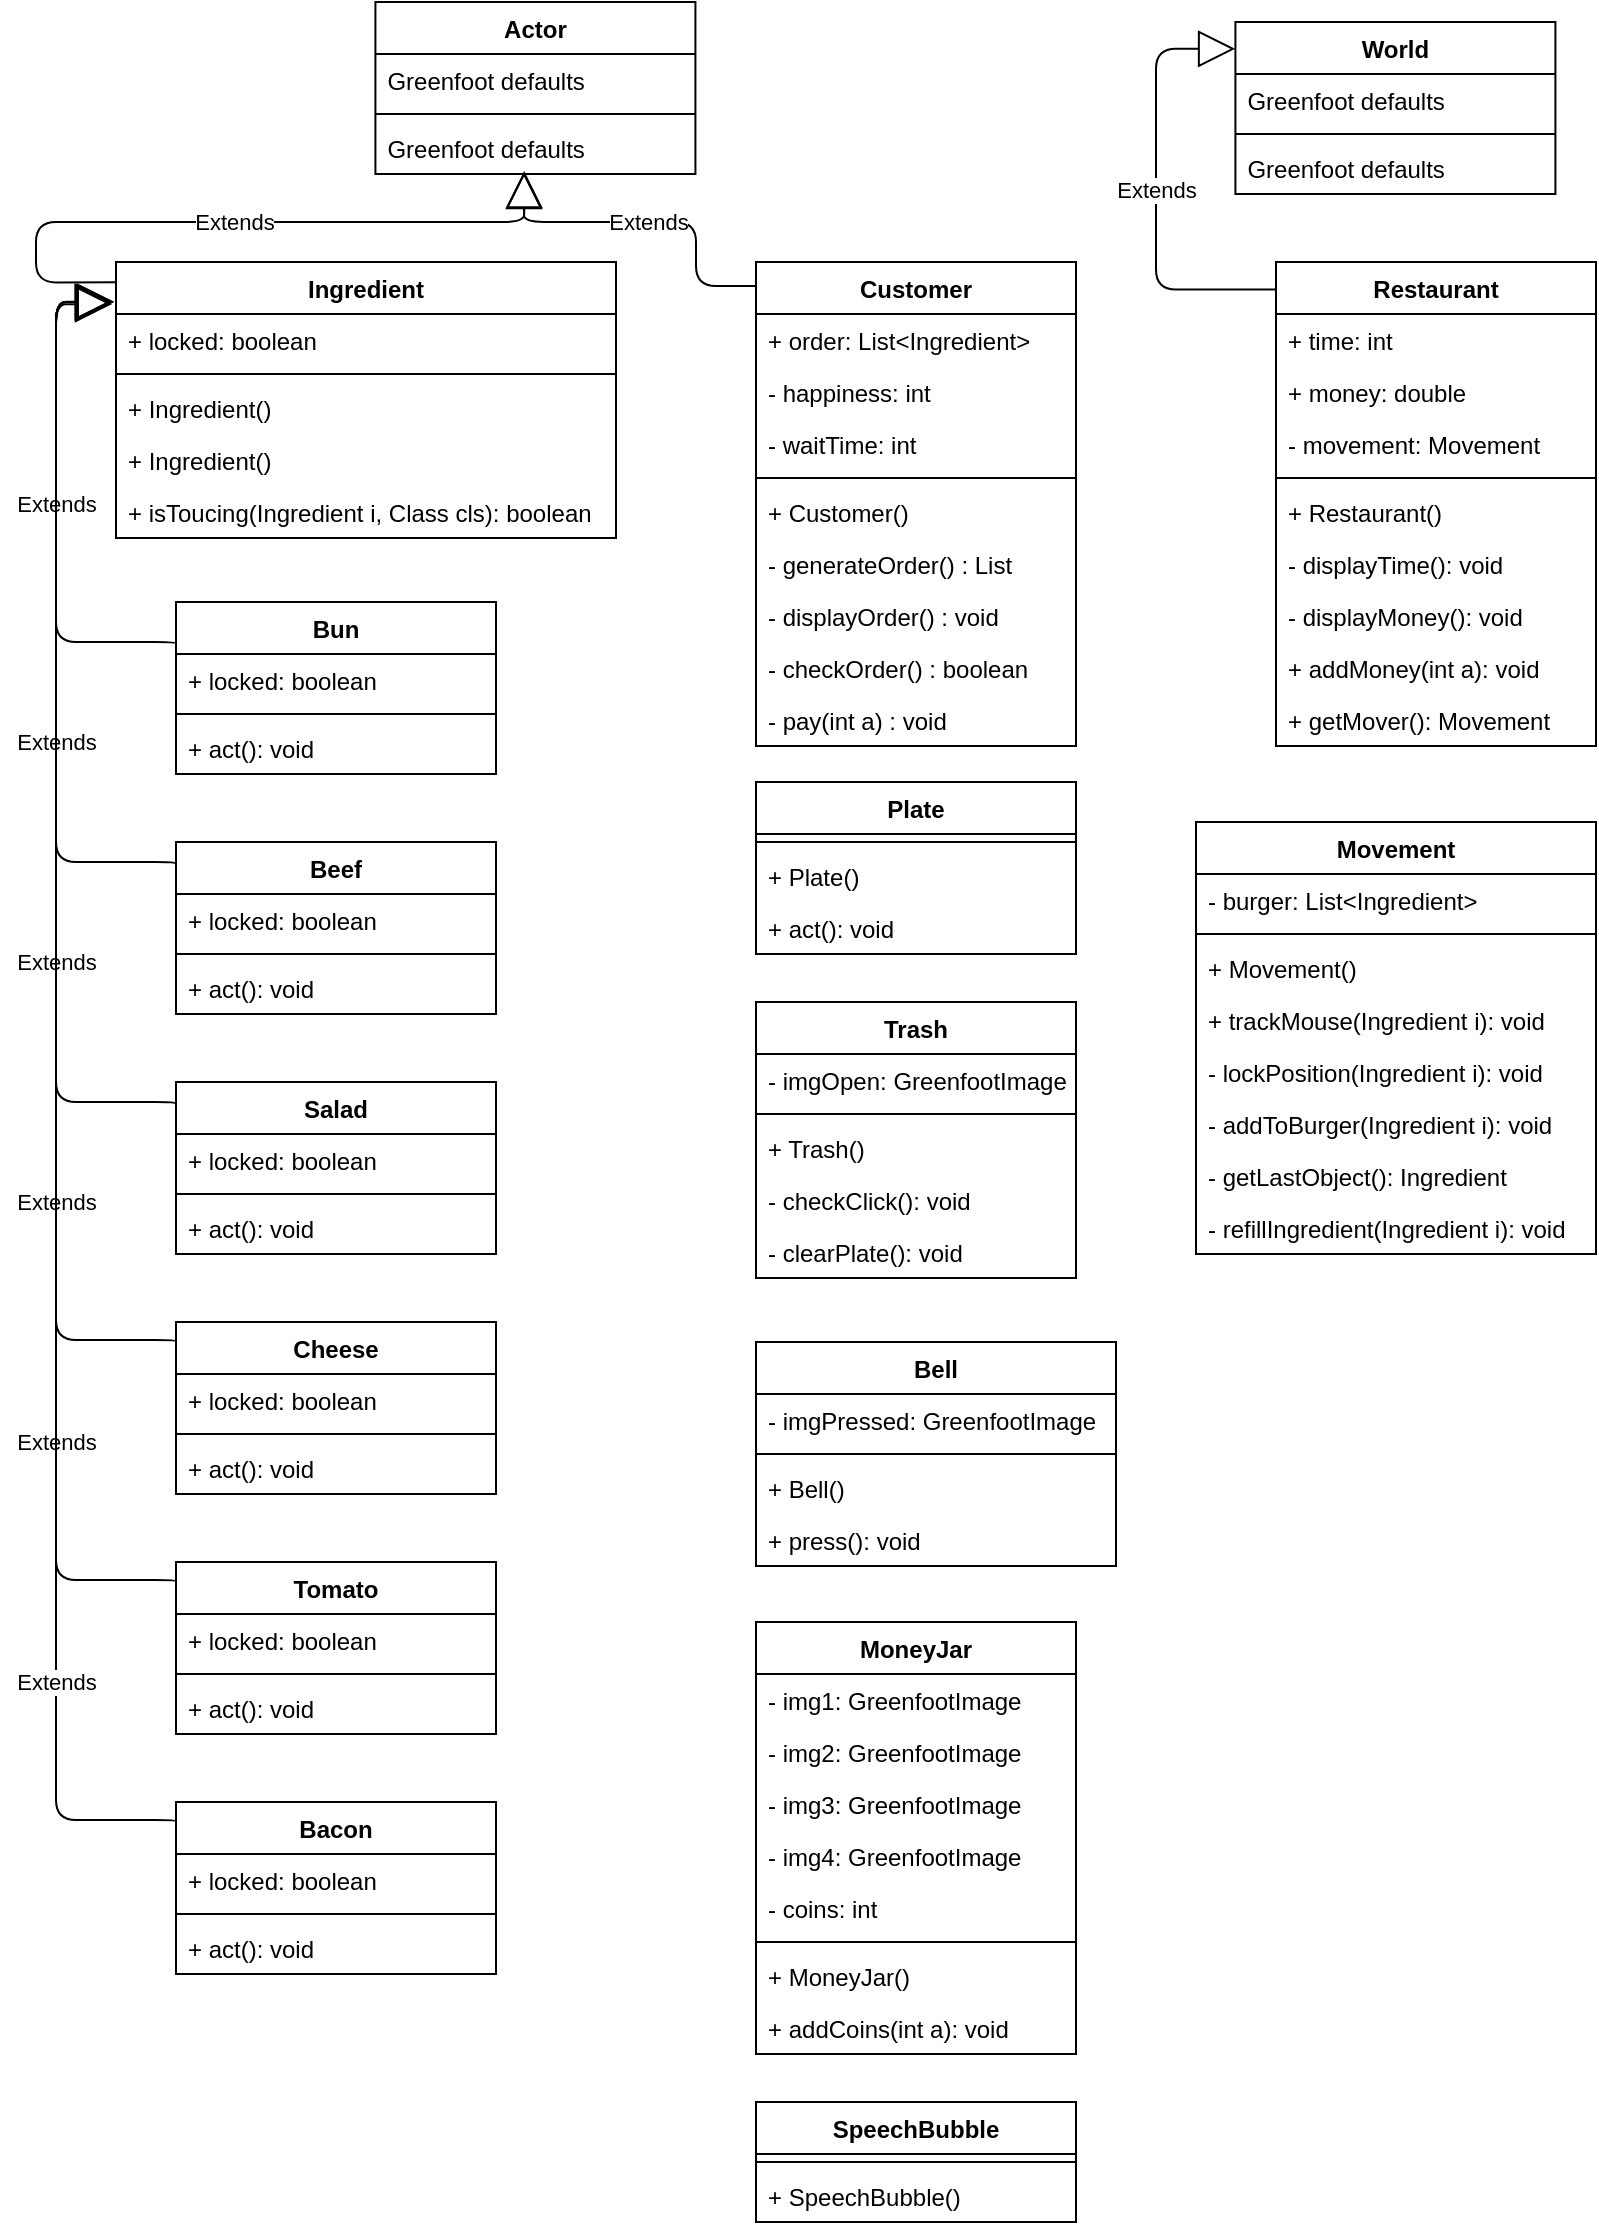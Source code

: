 <mxfile version="12.4.2" type="device" pages="1"><diagram name="Page-1" id="c4acf3e9-155e-7222-9cf6-157b1a14988f"><mxGraphModel dx="1662" dy="814" grid="1" gridSize="10" guides="1" tooltips="1" connect="1" arrows="1" fold="1" page="1" pageScale="1" pageWidth="827" pageHeight="1169" background="#ffffff" math="0" shadow="0"><root><mxCell id="0"/><mxCell id="1" parent="0"/><mxCell id="tEHOVPsxoqMVs1OEsCAl-1" value="Ingredient" style="swimlane;fontStyle=1;align=center;verticalAlign=top;childLayout=stackLayout;horizontal=1;startSize=26;horizontalStack=0;resizeParent=1;resizeParentMax=0;resizeLast=0;collapsible=1;marginBottom=0;" parent="1" vertex="1"><mxGeometry x="60" y="160" width="250" height="138" as="geometry"/></mxCell><mxCell id="tEHOVPsxoqMVs1OEsCAl-2" value="+ locked: boolean" style="text;strokeColor=none;fillColor=none;align=left;verticalAlign=top;spacingLeft=4;spacingRight=4;overflow=hidden;rotatable=0;points=[[0,0.5],[1,0.5]];portConstraint=eastwest;" parent="tEHOVPsxoqMVs1OEsCAl-1" vertex="1"><mxGeometry y="26" width="250" height="26" as="geometry"/></mxCell><mxCell id="tEHOVPsxoqMVs1OEsCAl-3" value="" style="line;strokeWidth=1;fillColor=none;align=left;verticalAlign=middle;spacingTop=-1;spacingLeft=3;spacingRight=3;rotatable=0;labelPosition=right;points=[];portConstraint=eastwest;" parent="tEHOVPsxoqMVs1OEsCAl-1" vertex="1"><mxGeometry y="52" width="250" height="8" as="geometry"/></mxCell><mxCell id="hUETV1EkxA74WS0AEv46-11" value="+ Ingredient()" style="text;strokeColor=none;fillColor=none;align=left;verticalAlign=top;spacingLeft=4;spacingRight=4;overflow=hidden;rotatable=0;points=[[0,0.5],[1,0.5]];portConstraint=eastwest;" vertex="1" parent="tEHOVPsxoqMVs1OEsCAl-1"><mxGeometry y="60" width="250" height="26" as="geometry"/></mxCell><mxCell id="tEHOVPsxoqMVs1OEsCAl-116" value="+ Ingredient()" style="text;strokeColor=none;fillColor=none;align=left;verticalAlign=top;spacingLeft=4;spacingRight=4;overflow=hidden;rotatable=0;points=[[0,0.5],[1,0.5]];portConstraint=eastwest;" parent="tEHOVPsxoqMVs1OEsCAl-1" vertex="1"><mxGeometry y="86" width="250" height="26" as="geometry"/></mxCell><mxCell id="tEHOVPsxoqMVs1OEsCAl-4" value="+ isToucing(Ingredient i, Class cls): boolean" style="text;strokeColor=none;fillColor=none;align=left;verticalAlign=top;spacingLeft=4;spacingRight=4;overflow=hidden;rotatable=0;points=[[0,0.5],[1,0.5]];portConstraint=eastwest;" parent="tEHOVPsxoqMVs1OEsCAl-1" vertex="1"><mxGeometry y="112" width="250" height="26" as="geometry"/></mxCell><mxCell id="tEHOVPsxoqMVs1OEsCAl-5" value="Actor" style="swimlane;fontStyle=1;align=center;verticalAlign=top;childLayout=stackLayout;horizontal=1;startSize=26;horizontalStack=0;resizeParent=1;resizeParentMax=0;resizeLast=0;collapsible=1;marginBottom=0;" parent="1" vertex="1"><mxGeometry x="189.71" y="30" width="160" height="86" as="geometry"/></mxCell><mxCell id="tEHOVPsxoqMVs1OEsCAl-6" value="Greenfoot defaults" style="text;strokeColor=none;fillColor=none;align=left;verticalAlign=top;spacingLeft=4;spacingRight=4;overflow=hidden;rotatable=0;points=[[0,0.5],[1,0.5]];portConstraint=eastwest;" parent="tEHOVPsxoqMVs1OEsCAl-5" vertex="1"><mxGeometry y="26" width="160" height="26" as="geometry"/></mxCell><mxCell id="tEHOVPsxoqMVs1OEsCAl-7" value="" style="line;strokeWidth=1;fillColor=none;align=left;verticalAlign=middle;spacingTop=-1;spacingLeft=3;spacingRight=3;rotatable=0;labelPosition=right;points=[];portConstraint=eastwest;" parent="tEHOVPsxoqMVs1OEsCAl-5" vertex="1"><mxGeometry y="52" width="160" height="8" as="geometry"/></mxCell><mxCell id="tEHOVPsxoqMVs1OEsCAl-8" value="Greenfoot defaults" style="text;strokeColor=none;fillColor=none;align=left;verticalAlign=top;spacingLeft=4;spacingRight=4;overflow=hidden;rotatable=0;points=[[0,0.5],[1,0.5]];portConstraint=eastwest;" parent="tEHOVPsxoqMVs1OEsCAl-5" vertex="1"><mxGeometry y="60" width="160" height="26" as="geometry"/></mxCell><mxCell id="tEHOVPsxoqMVs1OEsCAl-10" value="Bun" style="swimlane;fontStyle=1;align=center;verticalAlign=top;childLayout=stackLayout;horizontal=1;startSize=26;horizontalStack=0;resizeParent=1;resizeParentMax=0;resizeLast=0;collapsible=1;marginBottom=0;" parent="1" vertex="1"><mxGeometry x="90.0" y="330" width="160" height="86" as="geometry"/></mxCell><mxCell id="tEHOVPsxoqMVs1OEsCAl-117" value="+ locked: boolean" style="text;strokeColor=none;fillColor=none;align=left;verticalAlign=top;spacingLeft=4;spacingRight=4;overflow=hidden;rotatable=0;points=[[0,0.5],[1,0.5]];portConstraint=eastwest;" parent="tEHOVPsxoqMVs1OEsCAl-10" vertex="1"><mxGeometry y="26" width="160" height="26" as="geometry"/></mxCell><mxCell id="tEHOVPsxoqMVs1OEsCAl-12" value="" style="line;strokeWidth=1;fillColor=none;align=left;verticalAlign=middle;spacingTop=-1;spacingLeft=3;spacingRight=3;rotatable=0;labelPosition=right;points=[];portConstraint=eastwest;" parent="tEHOVPsxoqMVs1OEsCAl-10" vertex="1"><mxGeometry y="52" width="160" height="8" as="geometry"/></mxCell><mxCell id="tEHOVPsxoqMVs1OEsCAl-13" value="+ act(): void" style="text;strokeColor=none;fillColor=none;align=left;verticalAlign=top;spacingLeft=4;spacingRight=4;overflow=hidden;rotatable=0;points=[[0,0.5],[1,0.5]];portConstraint=eastwest;" parent="tEHOVPsxoqMVs1OEsCAl-10" vertex="1"><mxGeometry y="60" width="160" height="26" as="geometry"/></mxCell><mxCell id="tEHOVPsxoqMVs1OEsCAl-14" value="Beef" style="swimlane;fontStyle=1;align=center;verticalAlign=top;childLayout=stackLayout;horizontal=1;startSize=26;horizontalStack=0;resizeParent=1;resizeParentMax=0;resizeLast=0;collapsible=1;marginBottom=0;" parent="1" vertex="1"><mxGeometry x="90.0" y="450" width="160" height="86" as="geometry"/></mxCell><mxCell id="tEHOVPsxoqMVs1OEsCAl-118" value="+ locked: boolean" style="text;strokeColor=none;fillColor=none;align=left;verticalAlign=top;spacingLeft=4;spacingRight=4;overflow=hidden;rotatable=0;points=[[0,0.5],[1,0.5]];portConstraint=eastwest;" parent="tEHOVPsxoqMVs1OEsCAl-14" vertex="1"><mxGeometry y="26" width="160" height="26" as="geometry"/></mxCell><mxCell id="tEHOVPsxoqMVs1OEsCAl-16" value="" style="line;strokeWidth=1;fillColor=none;align=left;verticalAlign=middle;spacingTop=-1;spacingLeft=3;spacingRight=3;rotatable=0;labelPosition=right;points=[];portConstraint=eastwest;" parent="tEHOVPsxoqMVs1OEsCAl-14" vertex="1"><mxGeometry y="52" width="160" height="8" as="geometry"/></mxCell><mxCell id="tEHOVPsxoqMVs1OEsCAl-17" value="+ act(): void" style="text;strokeColor=none;fillColor=none;align=left;verticalAlign=top;spacingLeft=4;spacingRight=4;overflow=hidden;rotatable=0;points=[[0,0.5],[1,0.5]];portConstraint=eastwest;" parent="tEHOVPsxoqMVs1OEsCAl-14" vertex="1"><mxGeometry y="60" width="160" height="26" as="geometry"/></mxCell><mxCell id="tEHOVPsxoqMVs1OEsCAl-18" value="Tomato" style="swimlane;fontStyle=1;align=center;verticalAlign=top;childLayout=stackLayout;horizontal=1;startSize=26;horizontalStack=0;resizeParent=1;resizeParentMax=0;resizeLast=0;collapsible=1;marginBottom=0;" parent="1" vertex="1"><mxGeometry x="90.0" y="810" width="160" height="86" as="geometry"/></mxCell><mxCell id="tEHOVPsxoqMVs1OEsCAl-121" value="+ locked: boolean" style="text;strokeColor=none;fillColor=none;align=left;verticalAlign=top;spacingLeft=4;spacingRight=4;overflow=hidden;rotatable=0;points=[[0,0.5],[1,0.5]];portConstraint=eastwest;" parent="tEHOVPsxoqMVs1OEsCAl-18" vertex="1"><mxGeometry y="26" width="160" height="26" as="geometry"/></mxCell><mxCell id="tEHOVPsxoqMVs1OEsCAl-20" value="" style="line;strokeWidth=1;fillColor=none;align=left;verticalAlign=middle;spacingTop=-1;spacingLeft=3;spacingRight=3;rotatable=0;labelPosition=right;points=[];portConstraint=eastwest;" parent="tEHOVPsxoqMVs1OEsCAl-18" vertex="1"><mxGeometry y="52" width="160" height="8" as="geometry"/></mxCell><mxCell id="tEHOVPsxoqMVs1OEsCAl-21" value="+ act(): void" style="text;strokeColor=none;fillColor=none;align=left;verticalAlign=top;spacingLeft=4;spacingRight=4;overflow=hidden;rotatable=0;points=[[0,0.5],[1,0.5]];portConstraint=eastwest;" parent="tEHOVPsxoqMVs1OEsCAl-18" vertex="1"><mxGeometry y="60" width="160" height="26" as="geometry"/></mxCell><mxCell id="tEHOVPsxoqMVs1OEsCAl-22" value="Salad" style="swimlane;fontStyle=1;align=center;verticalAlign=top;childLayout=stackLayout;horizontal=1;startSize=26;horizontalStack=0;resizeParent=1;resizeParentMax=0;resizeLast=0;collapsible=1;marginBottom=0;" parent="1" vertex="1"><mxGeometry x="90.0" y="570" width="160" height="86" as="geometry"/></mxCell><mxCell id="tEHOVPsxoqMVs1OEsCAl-119" value="+ locked: boolean" style="text;strokeColor=none;fillColor=none;align=left;verticalAlign=top;spacingLeft=4;spacingRight=4;overflow=hidden;rotatable=0;points=[[0,0.5],[1,0.5]];portConstraint=eastwest;" parent="tEHOVPsxoqMVs1OEsCAl-22" vertex="1"><mxGeometry y="26" width="160" height="26" as="geometry"/></mxCell><mxCell id="tEHOVPsxoqMVs1OEsCAl-24" value="" style="line;strokeWidth=1;fillColor=none;align=left;verticalAlign=middle;spacingTop=-1;spacingLeft=3;spacingRight=3;rotatable=0;labelPosition=right;points=[];portConstraint=eastwest;" parent="tEHOVPsxoqMVs1OEsCAl-22" vertex="1"><mxGeometry y="52" width="160" height="8" as="geometry"/></mxCell><mxCell id="tEHOVPsxoqMVs1OEsCAl-25" value="+ act(): void" style="text;strokeColor=none;fillColor=none;align=left;verticalAlign=top;spacingLeft=4;spacingRight=4;overflow=hidden;rotatable=0;points=[[0,0.5],[1,0.5]];portConstraint=eastwest;" parent="tEHOVPsxoqMVs1OEsCAl-22" vertex="1"><mxGeometry y="60" width="160" height="26" as="geometry"/></mxCell><mxCell id="tEHOVPsxoqMVs1OEsCAl-26" value="Cheese" style="swimlane;fontStyle=1;align=center;verticalAlign=top;childLayout=stackLayout;horizontal=1;startSize=26;horizontalStack=0;resizeParent=1;resizeParentMax=0;resizeLast=0;collapsible=1;marginBottom=0;" parent="1" vertex="1"><mxGeometry x="90.0" y="690" width="160" height="86" as="geometry"/></mxCell><mxCell id="tEHOVPsxoqMVs1OEsCAl-120" value="+ locked: boolean" style="text;strokeColor=none;fillColor=none;align=left;verticalAlign=top;spacingLeft=4;spacingRight=4;overflow=hidden;rotatable=0;points=[[0,0.5],[1,0.5]];portConstraint=eastwest;" parent="tEHOVPsxoqMVs1OEsCAl-26" vertex="1"><mxGeometry y="26" width="160" height="26" as="geometry"/></mxCell><mxCell id="tEHOVPsxoqMVs1OEsCAl-28" value="" style="line;strokeWidth=1;fillColor=none;align=left;verticalAlign=middle;spacingTop=-1;spacingLeft=3;spacingRight=3;rotatable=0;labelPosition=right;points=[];portConstraint=eastwest;" parent="tEHOVPsxoqMVs1OEsCAl-26" vertex="1"><mxGeometry y="52" width="160" height="8" as="geometry"/></mxCell><mxCell id="tEHOVPsxoqMVs1OEsCAl-29" value="+ act(): void" style="text;strokeColor=none;fillColor=none;align=left;verticalAlign=top;spacingLeft=4;spacingRight=4;overflow=hidden;rotatable=0;points=[[0,0.5],[1,0.5]];portConstraint=eastwest;" parent="tEHOVPsxoqMVs1OEsCAl-26" vertex="1"><mxGeometry y="60" width="160" height="26" as="geometry"/></mxCell><mxCell id="tEHOVPsxoqMVs1OEsCAl-30" value="Bacon" style="swimlane;fontStyle=1;align=center;verticalAlign=top;childLayout=stackLayout;horizontal=1;startSize=26;horizontalStack=0;resizeParent=1;resizeParentMax=0;resizeLast=0;collapsible=1;marginBottom=0;" parent="1" vertex="1"><mxGeometry x="90.0" y="930" width="160" height="86" as="geometry"/></mxCell><mxCell id="tEHOVPsxoqMVs1OEsCAl-122" value="+ locked: boolean" style="text;strokeColor=none;fillColor=none;align=left;verticalAlign=top;spacingLeft=4;spacingRight=4;overflow=hidden;rotatable=0;points=[[0,0.5],[1,0.5]];portConstraint=eastwest;" parent="tEHOVPsxoqMVs1OEsCAl-30" vertex="1"><mxGeometry y="26" width="160" height="26" as="geometry"/></mxCell><mxCell id="tEHOVPsxoqMVs1OEsCAl-32" value="" style="line;strokeWidth=1;fillColor=none;align=left;verticalAlign=middle;spacingTop=-1;spacingLeft=3;spacingRight=3;rotatable=0;labelPosition=right;points=[];portConstraint=eastwest;" parent="tEHOVPsxoqMVs1OEsCAl-30" vertex="1"><mxGeometry y="52" width="160" height="8" as="geometry"/></mxCell><mxCell id="tEHOVPsxoqMVs1OEsCAl-33" value="+ act(): void" style="text;strokeColor=none;fillColor=none;align=left;verticalAlign=top;spacingLeft=4;spacingRight=4;overflow=hidden;rotatable=0;points=[[0,0.5],[1,0.5]];portConstraint=eastwest;" parent="tEHOVPsxoqMVs1OEsCAl-30" vertex="1"><mxGeometry y="60" width="160" height="26" as="geometry"/></mxCell><mxCell id="tEHOVPsxoqMVs1OEsCAl-44" value="World" style="swimlane;fontStyle=1;align=center;verticalAlign=top;childLayout=stackLayout;horizontal=1;startSize=26;horizontalStack=0;resizeParent=1;resizeParentMax=0;resizeLast=0;collapsible=1;marginBottom=0;" parent="1" vertex="1"><mxGeometry x="619.71" y="40" width="160" height="86" as="geometry"/></mxCell><mxCell id="tEHOVPsxoqMVs1OEsCAl-45" value="Greenfoot defaults" style="text;strokeColor=none;fillColor=none;align=left;verticalAlign=top;spacingLeft=4;spacingRight=4;overflow=hidden;rotatable=0;points=[[0,0.5],[1,0.5]];portConstraint=eastwest;" parent="tEHOVPsxoqMVs1OEsCAl-44" vertex="1"><mxGeometry y="26" width="160" height="26" as="geometry"/></mxCell><mxCell id="tEHOVPsxoqMVs1OEsCAl-46" value="" style="line;strokeWidth=1;fillColor=none;align=left;verticalAlign=middle;spacingTop=-1;spacingLeft=3;spacingRight=3;rotatable=0;labelPosition=right;points=[];portConstraint=eastwest;" parent="tEHOVPsxoqMVs1OEsCAl-44" vertex="1"><mxGeometry y="52" width="160" height="8" as="geometry"/></mxCell><mxCell id="tEHOVPsxoqMVs1OEsCAl-47" value="Greenfoot defaults" style="text;strokeColor=none;fillColor=none;align=left;verticalAlign=top;spacingLeft=4;spacingRight=4;overflow=hidden;rotatable=0;points=[[0,0.5],[1,0.5]];portConstraint=eastwest;" parent="tEHOVPsxoqMVs1OEsCAl-44" vertex="1"><mxGeometry y="60" width="160" height="26" as="geometry"/></mxCell><mxCell id="tEHOVPsxoqMVs1OEsCAl-48" value="Restaurant" style="swimlane;fontStyle=1;align=center;verticalAlign=top;childLayout=stackLayout;horizontal=1;startSize=26;horizontalStack=0;resizeParent=1;resizeParentMax=0;resizeLast=0;collapsible=1;marginBottom=0;" parent="1" vertex="1"><mxGeometry x="640" y="160" width="160" height="242" as="geometry"/></mxCell><mxCell id="tEHOVPsxoqMVs1OEsCAl-49" value="+ time: int" style="text;strokeColor=none;fillColor=none;align=left;verticalAlign=top;spacingLeft=4;spacingRight=4;overflow=hidden;rotatable=0;points=[[0,0.5],[1,0.5]];portConstraint=eastwest;" parent="tEHOVPsxoqMVs1OEsCAl-48" vertex="1"><mxGeometry y="26" width="160" height="26" as="geometry"/></mxCell><mxCell id="tEHOVPsxoqMVs1OEsCAl-97" value="+ money: double" style="text;strokeColor=none;fillColor=none;align=left;verticalAlign=top;spacingLeft=4;spacingRight=4;overflow=hidden;rotatable=0;points=[[0,0.5],[1,0.5]];portConstraint=eastwest;" parent="tEHOVPsxoqMVs1OEsCAl-48" vertex="1"><mxGeometry y="52" width="160" height="26" as="geometry"/></mxCell><mxCell id="tEHOVPsxoqMVs1OEsCAl-107" value="- movement: Movement" style="text;strokeColor=none;fillColor=none;align=left;verticalAlign=top;spacingLeft=4;spacingRight=4;overflow=hidden;rotatable=0;points=[[0,0.5],[1,0.5]];portConstraint=eastwest;" parent="tEHOVPsxoqMVs1OEsCAl-48" vertex="1"><mxGeometry y="78" width="160" height="26" as="geometry"/></mxCell><mxCell id="tEHOVPsxoqMVs1OEsCAl-50" value="" style="line;strokeWidth=1;fillColor=none;align=left;verticalAlign=middle;spacingTop=-1;spacingLeft=3;spacingRight=3;rotatable=0;labelPosition=right;points=[];portConstraint=eastwest;" parent="tEHOVPsxoqMVs1OEsCAl-48" vertex="1"><mxGeometry y="104" width="160" height="8" as="geometry"/></mxCell><mxCell id="tEHOVPsxoqMVs1OEsCAl-106" value="+ Restaurant()" style="text;strokeColor=none;fillColor=none;align=left;verticalAlign=top;spacingLeft=4;spacingRight=4;overflow=hidden;rotatable=0;points=[[0,0.5],[1,0.5]];portConstraint=eastwest;" parent="tEHOVPsxoqMVs1OEsCAl-48" vertex="1"><mxGeometry y="112" width="160" height="26" as="geometry"/></mxCell><mxCell id="tEHOVPsxoqMVs1OEsCAl-51" value="- displayTime(): void" style="text;strokeColor=none;fillColor=none;align=left;verticalAlign=top;spacingLeft=4;spacingRight=4;overflow=hidden;rotatable=0;points=[[0,0.5],[1,0.5]];portConstraint=eastwest;" parent="tEHOVPsxoqMVs1OEsCAl-48" vertex="1"><mxGeometry y="138" width="160" height="26" as="geometry"/></mxCell><mxCell id="tEHOVPsxoqMVs1OEsCAl-100" value="- displayMoney(): void" style="text;strokeColor=none;fillColor=none;align=left;verticalAlign=top;spacingLeft=4;spacingRight=4;overflow=hidden;rotatable=0;points=[[0,0.5],[1,0.5]];portConstraint=eastwest;" parent="tEHOVPsxoqMVs1OEsCAl-48" vertex="1"><mxGeometry y="164" width="160" height="26" as="geometry"/></mxCell><mxCell id="tEHOVPsxoqMVs1OEsCAl-98" value="+ addMoney(int a): void" style="text;strokeColor=none;fillColor=none;align=left;verticalAlign=top;spacingLeft=4;spacingRight=4;overflow=hidden;rotatable=0;points=[[0,0.5],[1,0.5]];portConstraint=eastwest;" parent="tEHOVPsxoqMVs1OEsCAl-48" vertex="1"><mxGeometry y="190" width="160" height="26" as="geometry"/></mxCell><mxCell id="tEHOVPsxoqMVs1OEsCAl-123" value="+ getMover(): Movement" style="text;strokeColor=none;fillColor=none;align=left;verticalAlign=top;spacingLeft=4;spacingRight=4;overflow=hidden;rotatable=0;points=[[0,0.5],[1,0.5]];portConstraint=eastwest;" parent="tEHOVPsxoqMVs1OEsCAl-48" vertex="1"><mxGeometry y="216" width="160" height="26" as="geometry"/></mxCell><mxCell id="tEHOVPsxoqMVs1OEsCAl-53" value="Movement" style="swimlane;fontStyle=1;align=center;verticalAlign=top;childLayout=stackLayout;horizontal=1;startSize=26;horizontalStack=0;resizeParent=1;resizeParentMax=0;resizeLast=0;collapsible=1;marginBottom=0;" parent="1" vertex="1"><mxGeometry x="600" y="440" width="200" height="216" as="geometry"/></mxCell><mxCell id="tEHOVPsxoqMVs1OEsCAl-54" value="- burger: List&lt;Ingredient&gt;" style="text;strokeColor=none;fillColor=none;align=left;verticalAlign=top;spacingLeft=4;spacingRight=4;overflow=hidden;rotatable=0;points=[[0,0.5],[1,0.5]];portConstraint=eastwest;" parent="tEHOVPsxoqMVs1OEsCAl-53" vertex="1"><mxGeometry y="26" width="200" height="26" as="geometry"/></mxCell><mxCell id="tEHOVPsxoqMVs1OEsCAl-55" value="" style="line;strokeWidth=1;fillColor=none;align=left;verticalAlign=middle;spacingTop=-1;spacingLeft=3;spacingRight=3;rotatable=0;labelPosition=right;points=[];portConstraint=eastwest;" parent="tEHOVPsxoqMVs1OEsCAl-53" vertex="1"><mxGeometry y="52" width="200" height="8" as="geometry"/></mxCell><mxCell id="tEHOVPsxoqMVs1OEsCAl-105" value="+ Movement()" style="text;strokeColor=none;fillColor=none;align=left;verticalAlign=top;spacingLeft=4;spacingRight=4;overflow=hidden;rotatable=0;points=[[0,0.5],[1,0.5]];portConstraint=eastwest;" parent="tEHOVPsxoqMVs1OEsCAl-53" vertex="1"><mxGeometry y="60" width="200" height="26" as="geometry"/></mxCell><mxCell id="tEHOVPsxoqMVs1OEsCAl-56" value="+ trackMouse(Ingredient i): void" style="text;strokeColor=none;fillColor=none;align=left;verticalAlign=top;spacingLeft=4;spacingRight=4;overflow=hidden;rotatable=0;points=[[0,0.5],[1,0.5]];portConstraint=eastwest;" parent="tEHOVPsxoqMVs1OEsCAl-53" vertex="1"><mxGeometry y="86" width="200" height="26" as="geometry"/></mxCell><mxCell id="tEHOVPsxoqMVs1OEsCAl-101" value="- lockPosition(Ingredient i): void" style="text;strokeColor=none;fillColor=none;align=left;verticalAlign=top;spacingLeft=4;spacingRight=4;overflow=hidden;rotatable=0;points=[[0,0.5],[1,0.5]];portConstraint=eastwest;" parent="tEHOVPsxoqMVs1OEsCAl-53" vertex="1"><mxGeometry y="112" width="200" height="26" as="geometry"/></mxCell><mxCell id="tEHOVPsxoqMVs1OEsCAl-103" value="- addToBurger(Ingredient i): void" style="text;strokeColor=none;fillColor=none;align=left;verticalAlign=top;spacingLeft=4;spacingRight=4;overflow=hidden;rotatable=0;points=[[0,0.5],[1,0.5]];portConstraint=eastwest;" parent="tEHOVPsxoqMVs1OEsCAl-53" vertex="1"><mxGeometry y="138" width="200" height="26" as="geometry"/></mxCell><mxCell id="tEHOVPsxoqMVs1OEsCAl-104" value="- getLastObject(): Ingredient" style="text;strokeColor=none;fillColor=none;align=left;verticalAlign=top;spacingLeft=4;spacingRight=4;overflow=hidden;rotatable=0;points=[[0,0.5],[1,0.5]];portConstraint=eastwest;" parent="tEHOVPsxoqMVs1OEsCAl-53" vertex="1"><mxGeometry y="164" width="200" height="26" as="geometry"/></mxCell><mxCell id="tEHOVPsxoqMVs1OEsCAl-102" value="- refillIngredient(Ingredient i): void" style="text;strokeColor=none;fillColor=none;align=left;verticalAlign=top;spacingLeft=4;spacingRight=4;overflow=hidden;rotatable=0;points=[[0,0.5],[1,0.5]];portConstraint=eastwest;" parent="tEHOVPsxoqMVs1OEsCAl-53" vertex="1"><mxGeometry y="190" width="200" height="26" as="geometry"/></mxCell><mxCell id="tEHOVPsxoqMVs1OEsCAl-64" value="Plate" style="swimlane;fontStyle=1;align=center;verticalAlign=top;childLayout=stackLayout;horizontal=1;startSize=26;horizontalStack=0;resizeParent=1;resizeParentMax=0;resizeLast=0;collapsible=1;marginBottom=0;" parent="1" vertex="1"><mxGeometry x="380" y="420" width="160" height="86" as="geometry"/></mxCell><mxCell id="tEHOVPsxoqMVs1OEsCAl-66" value="" style="line;strokeWidth=1;fillColor=none;align=left;verticalAlign=middle;spacingTop=-1;spacingLeft=3;spacingRight=3;rotatable=0;labelPosition=right;points=[];portConstraint=eastwest;" parent="tEHOVPsxoqMVs1OEsCAl-64" vertex="1"><mxGeometry y="26" width="160" height="8" as="geometry"/></mxCell><mxCell id="D-0C7HFdbILbwSarQib4-1" value="+ Plate()" style="text;strokeColor=none;fillColor=none;align=left;verticalAlign=top;spacingLeft=4;spacingRight=4;overflow=hidden;rotatable=0;points=[[0,0.5],[1,0.5]];portConstraint=eastwest;" parent="tEHOVPsxoqMVs1OEsCAl-64" vertex="1"><mxGeometry y="34" width="160" height="26" as="geometry"/></mxCell><mxCell id="tEHOVPsxoqMVs1OEsCAl-67" value="+ act(): void" style="text;strokeColor=none;fillColor=none;align=left;verticalAlign=top;spacingLeft=4;spacingRight=4;overflow=hidden;rotatable=0;points=[[0,0.5],[1,0.5]];portConstraint=eastwest;" parent="tEHOVPsxoqMVs1OEsCAl-64" vertex="1"><mxGeometry y="60" width="160" height="26" as="geometry"/></mxCell><mxCell id="tEHOVPsxoqMVs1OEsCAl-68" value="Trash" style="swimlane;fontStyle=1;align=center;verticalAlign=top;childLayout=stackLayout;horizontal=1;startSize=26;horizontalStack=0;resizeParent=1;resizeParentMax=0;resizeLast=0;collapsible=1;marginBottom=0;" parent="1" vertex="1"><mxGeometry x="380" y="530" width="160" height="138" as="geometry"/></mxCell><mxCell id="tEHOVPsxoqMVs1OEsCAl-69" value="- imgOpen: GreenfootImage" style="text;strokeColor=none;fillColor=none;align=left;verticalAlign=top;spacingLeft=4;spacingRight=4;overflow=hidden;rotatable=0;points=[[0,0.5],[1,0.5]];portConstraint=eastwest;" parent="tEHOVPsxoqMVs1OEsCAl-68" vertex="1"><mxGeometry y="26" width="160" height="26" as="geometry"/></mxCell><mxCell id="tEHOVPsxoqMVs1OEsCAl-70" value="" style="line;strokeWidth=1;fillColor=none;align=left;verticalAlign=middle;spacingTop=-1;spacingLeft=3;spacingRight=3;rotatable=0;labelPosition=right;points=[];portConstraint=eastwest;" parent="tEHOVPsxoqMVs1OEsCAl-68" vertex="1"><mxGeometry y="52" width="160" height="8" as="geometry"/></mxCell><mxCell id="tEHOVPsxoqMVs1OEsCAl-71" value="+ Trash()" style="text;strokeColor=none;fillColor=none;align=left;verticalAlign=top;spacingLeft=4;spacingRight=4;overflow=hidden;rotatable=0;points=[[0,0.5],[1,0.5]];portConstraint=eastwest;" parent="tEHOVPsxoqMVs1OEsCAl-68" vertex="1"><mxGeometry y="60" width="160" height="26" as="geometry"/></mxCell><mxCell id="D-0C7HFdbILbwSarQib4-8" value="- checkClick(): void" style="text;strokeColor=none;fillColor=none;align=left;verticalAlign=top;spacingLeft=4;spacingRight=4;overflow=hidden;rotatable=0;points=[[0,0.5],[1,0.5]];portConstraint=eastwest;" parent="tEHOVPsxoqMVs1OEsCAl-68" vertex="1"><mxGeometry y="86" width="160" height="26" as="geometry"/></mxCell><mxCell id="D-0C7HFdbILbwSarQib4-9" value="- clearPlate(): void" style="text;strokeColor=none;fillColor=none;align=left;verticalAlign=top;spacingLeft=4;spacingRight=4;overflow=hidden;rotatable=0;points=[[0,0.5],[1,0.5]];portConstraint=eastwest;" parent="tEHOVPsxoqMVs1OEsCAl-68" vertex="1"><mxGeometry y="112" width="160" height="26" as="geometry"/></mxCell><mxCell id="tEHOVPsxoqMVs1OEsCAl-72" value="Bell" style="swimlane;fontStyle=1;align=center;verticalAlign=top;childLayout=stackLayout;horizontal=1;startSize=26;horizontalStack=0;resizeParent=1;resizeParentMax=0;resizeLast=0;collapsible=1;marginBottom=0;" parent="1" vertex="1"><mxGeometry x="380" y="700" width="180" height="112" as="geometry"/></mxCell><mxCell id="tEHOVPsxoqMVs1OEsCAl-73" value="- imgPressed: GreenfootImage" style="text;strokeColor=none;fillColor=none;align=left;verticalAlign=top;spacingLeft=4;spacingRight=4;overflow=hidden;rotatable=0;points=[[0,0.5],[1,0.5]];portConstraint=eastwest;" parent="tEHOVPsxoqMVs1OEsCAl-72" vertex="1"><mxGeometry y="26" width="180" height="26" as="geometry"/></mxCell><mxCell id="tEHOVPsxoqMVs1OEsCAl-74" value="" style="line;strokeWidth=1;fillColor=none;align=left;verticalAlign=middle;spacingTop=-1;spacingLeft=3;spacingRight=3;rotatable=0;labelPosition=right;points=[];portConstraint=eastwest;" parent="tEHOVPsxoqMVs1OEsCAl-72" vertex="1"><mxGeometry y="52" width="180" height="8" as="geometry"/></mxCell><mxCell id="tEHOVPsxoqMVs1OEsCAl-75" value="+ Bell()" style="text;strokeColor=none;fillColor=none;align=left;verticalAlign=top;spacingLeft=4;spacingRight=4;overflow=hidden;rotatable=0;points=[[0,0.5],[1,0.5]];portConstraint=eastwest;" parent="tEHOVPsxoqMVs1OEsCAl-72" vertex="1"><mxGeometry y="60" width="180" height="26" as="geometry"/></mxCell><mxCell id="D-0C7HFdbILbwSarQib4-2" value="+ press(): void" style="text;strokeColor=none;fillColor=none;align=left;verticalAlign=top;spacingLeft=4;spacingRight=4;overflow=hidden;rotatable=0;points=[[0,0.5],[1,0.5]];portConstraint=eastwest;" parent="tEHOVPsxoqMVs1OEsCAl-72" vertex="1"><mxGeometry y="86" width="180" height="26" as="geometry"/></mxCell><mxCell id="tEHOVPsxoqMVs1OEsCAl-78" value="MoneyJar" style="swimlane;fontStyle=1;align=center;verticalAlign=top;childLayout=stackLayout;horizontal=1;startSize=26;horizontalStack=0;resizeParent=1;resizeParentMax=0;resizeLast=0;collapsible=1;marginBottom=0;" parent="1" vertex="1"><mxGeometry x="380" y="840" width="160" height="216" as="geometry"/></mxCell><mxCell id="tEHOVPsxoqMVs1OEsCAl-79" value="- img1: GreenfootImage" style="text;strokeColor=none;fillColor=none;align=left;verticalAlign=top;spacingLeft=4;spacingRight=4;overflow=hidden;rotatable=0;points=[[0,0.5],[1,0.5]];portConstraint=eastwest;" parent="tEHOVPsxoqMVs1OEsCAl-78" vertex="1"><mxGeometry y="26" width="160" height="26" as="geometry"/></mxCell><mxCell id="D-0C7HFdbILbwSarQib4-3" value="- img2: GreenfootImage" style="text;strokeColor=none;fillColor=none;align=left;verticalAlign=top;spacingLeft=4;spacingRight=4;overflow=hidden;rotatable=0;points=[[0,0.5],[1,0.5]];portConstraint=eastwest;" parent="tEHOVPsxoqMVs1OEsCAl-78" vertex="1"><mxGeometry y="52" width="160" height="26" as="geometry"/></mxCell><mxCell id="D-0C7HFdbILbwSarQib4-4" value="- img3: GreenfootImage" style="text;strokeColor=none;fillColor=none;align=left;verticalAlign=top;spacingLeft=4;spacingRight=4;overflow=hidden;rotatable=0;points=[[0,0.5],[1,0.5]];portConstraint=eastwest;" parent="tEHOVPsxoqMVs1OEsCAl-78" vertex="1"><mxGeometry y="78" width="160" height="26" as="geometry"/></mxCell><mxCell id="D-0C7HFdbILbwSarQib4-5" value="- img4: GreenfootImage" style="text;strokeColor=none;fillColor=none;align=left;verticalAlign=top;spacingLeft=4;spacingRight=4;overflow=hidden;rotatable=0;points=[[0,0.5],[1,0.5]];portConstraint=eastwest;" parent="tEHOVPsxoqMVs1OEsCAl-78" vertex="1"><mxGeometry y="104" width="160" height="26" as="geometry"/></mxCell><mxCell id="D-0C7HFdbILbwSarQib4-7" value="- coins: int" style="text;strokeColor=none;fillColor=none;align=left;verticalAlign=top;spacingLeft=4;spacingRight=4;overflow=hidden;rotatable=0;points=[[0,0.5],[1,0.5]];portConstraint=eastwest;" parent="tEHOVPsxoqMVs1OEsCAl-78" vertex="1"><mxGeometry y="130" width="160" height="26" as="geometry"/></mxCell><mxCell id="tEHOVPsxoqMVs1OEsCAl-80" value="" style="line;strokeWidth=1;fillColor=none;align=left;verticalAlign=middle;spacingTop=-1;spacingLeft=3;spacingRight=3;rotatable=0;labelPosition=right;points=[];portConstraint=eastwest;" parent="tEHOVPsxoqMVs1OEsCAl-78" vertex="1"><mxGeometry y="156" width="160" height="8" as="geometry"/></mxCell><mxCell id="tEHOVPsxoqMVs1OEsCAl-81" value="+ MoneyJar()" style="text;strokeColor=none;fillColor=none;align=left;verticalAlign=top;spacingLeft=4;spacingRight=4;overflow=hidden;rotatable=0;points=[[0,0.5],[1,0.5]];portConstraint=eastwest;" parent="tEHOVPsxoqMVs1OEsCAl-78" vertex="1"><mxGeometry y="164" width="160" height="26" as="geometry"/></mxCell><mxCell id="D-0C7HFdbILbwSarQib4-6" value="+ addCoins(int a): void" style="text;strokeColor=none;fillColor=none;align=left;verticalAlign=top;spacingLeft=4;spacingRight=4;overflow=hidden;rotatable=0;points=[[0,0.5],[1,0.5]];portConstraint=eastwest;" parent="tEHOVPsxoqMVs1OEsCAl-78" vertex="1"><mxGeometry y="190" width="160" height="26" as="geometry"/></mxCell><mxCell id="tEHOVPsxoqMVs1OEsCAl-83" value="Customer" style="swimlane;fontStyle=1;align=center;verticalAlign=top;childLayout=stackLayout;horizontal=1;startSize=26;horizontalStack=0;resizeParent=1;resizeParentMax=0;resizeLast=0;collapsible=1;marginBottom=0;" parent="1" vertex="1"><mxGeometry x="380.0" y="160" width="160" height="242" as="geometry"/></mxCell><mxCell id="tEHOVPsxoqMVs1OEsCAl-84" value="+ order: List&lt;Ingredient&gt;" style="text;strokeColor=none;fillColor=none;align=left;verticalAlign=top;spacingLeft=4;spacingRight=4;overflow=hidden;rotatable=0;points=[[0,0.5],[1,0.5]];portConstraint=eastwest;" parent="tEHOVPsxoqMVs1OEsCAl-83" vertex="1"><mxGeometry y="26" width="160" height="26" as="geometry"/></mxCell><mxCell id="tEHOVPsxoqMVs1OEsCAl-93" value="- happiness: int" style="text;strokeColor=none;fillColor=none;align=left;verticalAlign=top;spacingLeft=4;spacingRight=4;overflow=hidden;rotatable=0;points=[[0,0.5],[1,0.5]];portConstraint=eastwest;" parent="tEHOVPsxoqMVs1OEsCAl-83" vertex="1"><mxGeometry y="52" width="160" height="26" as="geometry"/></mxCell><mxCell id="tEHOVPsxoqMVs1OEsCAl-99" value="- waitTime: int" style="text;strokeColor=none;fillColor=none;align=left;verticalAlign=top;spacingLeft=4;spacingRight=4;overflow=hidden;rotatable=0;points=[[0,0.5],[1,0.5]];portConstraint=eastwest;" parent="tEHOVPsxoqMVs1OEsCAl-83" vertex="1"><mxGeometry y="78" width="160" height="26" as="geometry"/></mxCell><mxCell id="tEHOVPsxoqMVs1OEsCAl-85" value="" style="line;strokeWidth=1;fillColor=none;align=left;verticalAlign=middle;spacingTop=-1;spacingLeft=3;spacingRight=3;rotatable=0;labelPosition=right;points=[];portConstraint=eastwest;" parent="tEHOVPsxoqMVs1OEsCAl-83" vertex="1"><mxGeometry y="104" width="160" height="8" as="geometry"/></mxCell><mxCell id="tEHOVPsxoqMVs1OEsCAl-114" value="+ Customer()" style="text;strokeColor=none;fillColor=none;align=left;verticalAlign=top;spacingLeft=4;spacingRight=4;overflow=hidden;rotatable=0;points=[[0,0.5],[1,0.5]];portConstraint=eastwest;" parent="tEHOVPsxoqMVs1OEsCAl-83" vertex="1"><mxGeometry y="112" width="160" height="26" as="geometry"/></mxCell><mxCell id="tEHOVPsxoqMVs1OEsCAl-95" value="- generateOrder() : List" style="text;strokeColor=none;fillColor=none;align=left;verticalAlign=top;spacingLeft=4;spacingRight=4;overflow=hidden;rotatable=0;points=[[0,0.5],[1,0.5]];portConstraint=eastwest;" parent="tEHOVPsxoqMVs1OEsCAl-83" vertex="1"><mxGeometry y="138" width="160" height="26" as="geometry"/></mxCell><mxCell id="tEHOVPsxoqMVs1OEsCAl-86" value="- displayOrder() : void" style="text;strokeColor=none;fillColor=none;align=left;verticalAlign=top;spacingLeft=4;spacingRight=4;overflow=hidden;rotatable=0;points=[[0,0.5],[1,0.5]];portConstraint=eastwest;" parent="tEHOVPsxoqMVs1OEsCAl-83" vertex="1"><mxGeometry y="164" width="160" height="26" as="geometry"/></mxCell><mxCell id="tEHOVPsxoqMVs1OEsCAl-96" value="- checkOrder() : boolean" style="text;strokeColor=none;fillColor=none;align=left;verticalAlign=top;spacingLeft=4;spacingRight=4;overflow=hidden;rotatable=0;points=[[0,0.5],[1,0.5]];portConstraint=eastwest;" parent="tEHOVPsxoqMVs1OEsCAl-83" vertex="1"><mxGeometry y="190" width="160" height="26" as="geometry"/></mxCell><mxCell id="tEHOVPsxoqMVs1OEsCAl-94" value="- pay(int a) : void" style="text;strokeColor=none;fillColor=none;align=left;verticalAlign=top;spacingLeft=4;spacingRight=4;overflow=hidden;rotatable=0;points=[[0,0.5],[1,0.5]];portConstraint=eastwest;" parent="tEHOVPsxoqMVs1OEsCAl-83" vertex="1"><mxGeometry y="216" width="160" height="26" as="geometry"/></mxCell><mxCell id="tEHOVPsxoqMVs1OEsCAl-108" value="SpeechBubble" style="swimlane;fontStyle=1;align=center;verticalAlign=top;childLayout=stackLayout;horizontal=1;startSize=26;horizontalStack=0;resizeParent=1;resizeParentMax=0;resizeLast=0;collapsible=1;marginBottom=0;" parent="1" vertex="1"><mxGeometry x="380" y="1080" width="160" height="60" as="geometry"/></mxCell><mxCell id="tEHOVPsxoqMVs1OEsCAl-110" value="" style="line;strokeWidth=1;fillColor=none;align=left;verticalAlign=middle;spacingTop=-1;spacingLeft=3;spacingRight=3;rotatable=0;labelPosition=right;points=[];portConstraint=eastwest;" parent="tEHOVPsxoqMVs1OEsCAl-108" vertex="1"><mxGeometry y="26" width="160" height="8" as="geometry"/></mxCell><mxCell id="tEHOVPsxoqMVs1OEsCAl-111" value="+ SpeechBubble()" style="text;strokeColor=none;fillColor=none;align=left;verticalAlign=top;spacingLeft=4;spacingRight=4;overflow=hidden;rotatable=0;points=[[0,0.5],[1,0.5]];portConstraint=eastwest;" parent="tEHOVPsxoqMVs1OEsCAl-108" vertex="1"><mxGeometry y="34" width="160" height="26" as="geometry"/></mxCell><mxCell id="hUETV1EkxA74WS0AEv46-5" value="Extends" style="endArrow=block;endSize=16;endFill=0;html=1;edgeStyle=orthogonalEdgeStyle;entryX=-0.001;entryY=0.156;entryDx=0;entryDy=0;entryPerimeter=0;exitX=0;exitY=0.057;exitDx=0;exitDy=0;exitPerimeter=0;" edge="1" parent="1" source="tEHOVPsxoqMVs1OEsCAl-48" target="tEHOVPsxoqMVs1OEsCAl-44"><mxGeometry width="160" relative="1" as="geometry"><mxPoint x="440" y="100" as="sourcePoint"/><mxPoint x="600" y="100" as="targetPoint"/><Array as="points"><mxPoint x="580" y="174"/><mxPoint x="580" y="53"/></Array></mxGeometry></mxCell><mxCell id="hUETV1EkxA74WS0AEv46-9" value="Extends" style="endArrow=block;endSize=16;endFill=0;html=1;edgeStyle=orthogonalEdgeStyle;exitX=0;exitY=0.057;exitDx=0;exitDy=0;exitPerimeter=0;entryX=0.465;entryY=0.942;entryDx=0;entryDy=0;entryPerimeter=0;" edge="1" parent="1" target="tEHOVPsxoqMVs1OEsCAl-8"><mxGeometry width="160" relative="1" as="geometry"><mxPoint x="60.33" y="170.167" as="sourcePoint"/><mxPoint x="330" y="140" as="targetPoint"/><Array as="points"><mxPoint x="20" y="170"/><mxPoint x="20" y="140"/><mxPoint x="264" y="140"/></Array></mxGeometry></mxCell><mxCell id="hUETV1EkxA74WS0AEv46-10" value="Extends" style="endArrow=block;endSize=16;endFill=0;html=1;edgeStyle=orthogonalEdgeStyle;" edge="1" parent="1" source="tEHOVPsxoqMVs1OEsCAl-83"><mxGeometry width="160" relative="1" as="geometry"><mxPoint x="335.83" y="171.833" as="sourcePoint"/><mxPoint x="264" y="115" as="targetPoint"/><Array as="points"><mxPoint x="350" y="172"/><mxPoint x="350" y="140"/><mxPoint x="264" y="140"/></Array></mxGeometry></mxCell><mxCell id="hUETV1EkxA74WS0AEv46-12" value="Extends" style="endArrow=block;endSize=16;endFill=0;html=1;edgeStyle=orthogonalEdgeStyle;entryX=-0.001;entryY=0.156;entryDx=0;entryDy=0;entryPerimeter=0;exitX=0;exitY=0.25;exitDx=0;exitDy=0;" edge="1" parent="1" source="tEHOVPsxoqMVs1OEsCAl-10"><mxGeometry width="160" relative="1" as="geometry"><mxPoint x="40" y="390" as="sourcePoint"/><mxPoint x="59.067" y="179.897" as="targetPoint"/><Array as="points"><mxPoint x="90" y="350"/><mxPoint x="30" y="350"/><mxPoint x="30" y="180"/></Array></mxGeometry></mxCell><mxCell id="hUETV1EkxA74WS0AEv46-13" value="Extends" style="endArrow=block;endSize=16;endFill=0;html=1;edgeStyle=orthogonalEdgeStyle;exitX=0;exitY=0.25;exitDx=0;exitDy=0;" edge="1" parent="1"><mxGeometry x="-0.346" width="160" relative="1" as="geometry"><mxPoint x="90.002" y="461.424" as="sourcePoint"/><mxPoint x="59" y="180" as="targetPoint"/><Array as="points"><mxPoint x="90" y="460"/><mxPoint x="30" y="460"/><mxPoint x="30" y="180"/><mxPoint x="59" y="180"/></Array><mxPoint as="offset"/></mxGeometry></mxCell><mxCell id="hUETV1EkxA74WS0AEv46-14" value="Extends" style="endArrow=block;endSize=16;endFill=0;html=1;edgeStyle=orthogonalEdgeStyle;exitX=0;exitY=0.25;exitDx=0;exitDy=0;entryX=-0.008;entryY=0.153;entryDx=0;entryDy=0;entryPerimeter=0;" edge="1" parent="1" target="tEHOVPsxoqMVs1OEsCAl-1"><mxGeometry x="-0.463" width="160" relative="1" as="geometry"><mxPoint x="90.002" y="581.424" as="sourcePoint"/><mxPoint x="59.05" y="299.995" as="targetPoint"/><Array as="points"><mxPoint x="90" y="580"/><mxPoint x="30" y="580"/><mxPoint x="30" y="181"/></Array><mxPoint as="offset"/></mxGeometry></mxCell><mxCell id="hUETV1EkxA74WS0AEv46-15" value="Extends" style="endArrow=block;endSize=16;endFill=0;html=1;edgeStyle=orthogonalEdgeStyle;exitX=0;exitY=0.25;exitDx=0;exitDy=0;" edge="1" parent="1"><mxGeometry x="-0.572" width="160" relative="1" as="geometry"><mxPoint x="90.002" y="700.474" as="sourcePoint"/><mxPoint x="58" y="180" as="targetPoint"/><Array as="points"><mxPoint x="90" y="699"/><mxPoint x="30" y="699"/><mxPoint x="30" y="180"/><mxPoint x="58" y="180"/></Array><mxPoint as="offset"/></mxGeometry></mxCell><mxCell id="hUETV1EkxA74WS0AEv46-16" value="Extends" style="endArrow=block;endSize=16;endFill=0;html=1;edgeStyle=orthogonalEdgeStyle;exitX=0;exitY=0.25;exitDx=0;exitDy=0;" edge="1" parent="1"><mxGeometry x="-0.643" width="160" relative="1" as="geometry"><mxPoint x="90.002" y="820.471" as="sourcePoint"/><mxPoint x="58" y="180" as="targetPoint"/><Array as="points"><mxPoint x="90" y="819"/><mxPoint x="30" y="819"/><mxPoint x="30" y="180"/><mxPoint x="58" y="180"/></Array><mxPoint as="offset"/></mxGeometry></mxCell><mxCell id="hUETV1EkxA74WS0AEv46-17" value="Extends" style="endArrow=block;endSize=16;endFill=0;html=1;edgeStyle=orthogonalEdgeStyle;exitX=0;exitY=0.25;exitDx=0;exitDy=0;" edge="1" parent="1"><mxGeometry x="-0.693" width="160" relative="1" as="geometry"><mxPoint x="90.002" y="940.471" as="sourcePoint"/><mxPoint x="58" y="180" as="targetPoint"/><Array as="points"><mxPoint x="90" y="939"/><mxPoint x="30" y="939"/><mxPoint x="30" y="180"/><mxPoint x="58" y="180"/></Array><mxPoint as="offset"/></mxGeometry></mxCell></root></mxGraphModel></diagram></mxfile>
